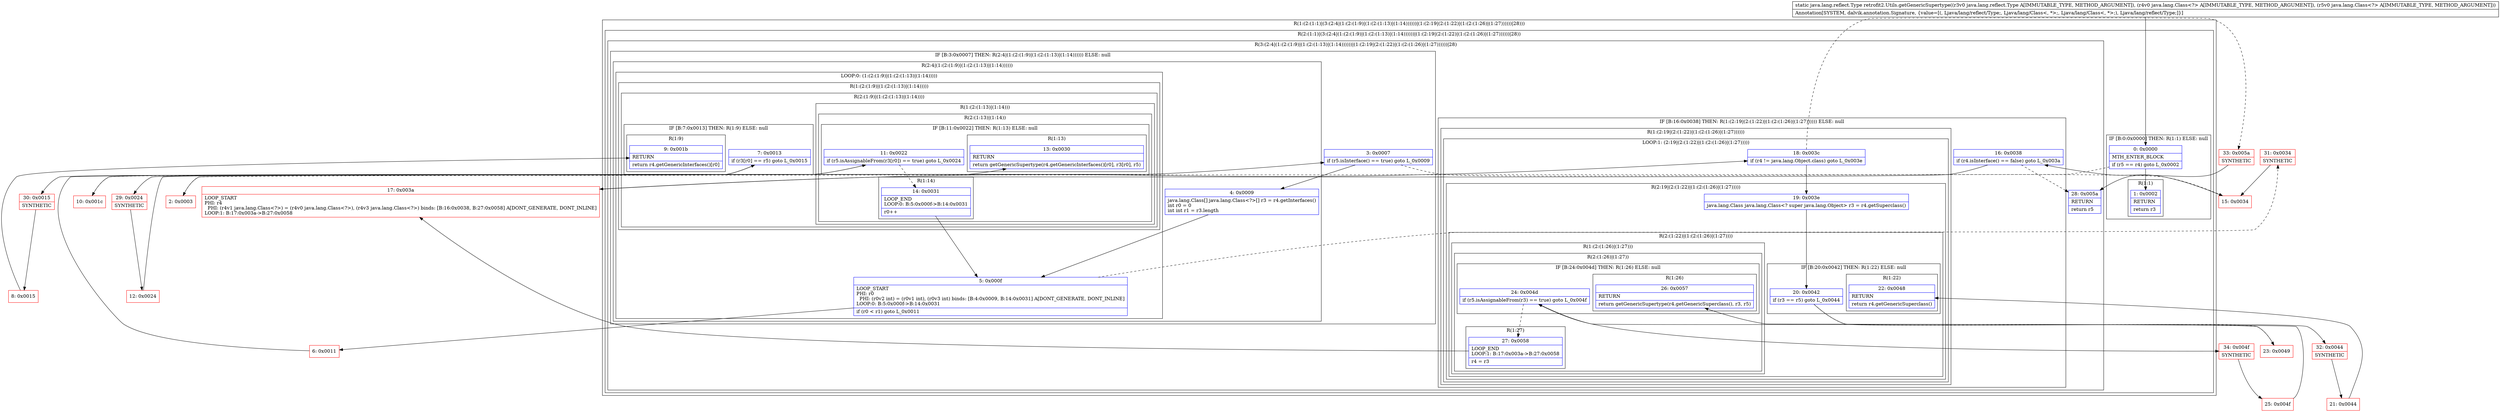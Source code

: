 digraph "CFG forretrofit2.Utils.getGenericSupertype(Ljava\/lang\/reflect\/Type;Ljava\/lang\/Class;Ljava\/lang\/Class;)Ljava\/lang\/reflect\/Type;" {
subgraph cluster_Region_388115990 {
label = "R(1:(2:(1:1)|(3:(2:4|(1:(2:(1:9)|(1:(2:(1:13)|(1:14))))))|(1:(2:19|(2:(1:22)|(1:(2:(1:26)|(1:27))))))|28)))";
node [shape=record,color=blue];
subgraph cluster_Region_912783641 {
label = "R(2:(1:1)|(3:(2:4|(1:(2:(1:9)|(1:(2:(1:13)|(1:14))))))|(1:(2:19|(2:(1:22)|(1:(2:(1:26)|(1:27))))))|28))";
node [shape=record,color=blue];
subgraph cluster_IfRegion_383266160 {
label = "IF [B:0:0x0000] THEN: R(1:1) ELSE: null";
node [shape=record,color=blue];
Node_0 [shape=record,label="{0\:\ 0x0000|MTH_ENTER_BLOCK\l|if (r5 == r4) goto L_0x0002\l}"];
subgraph cluster_Region_322580380 {
label = "R(1:1)";
node [shape=record,color=blue];
Node_1 [shape=record,label="{1\:\ 0x0002|RETURN\l|return r3\l}"];
}
}
subgraph cluster_Region_367980915 {
label = "R(3:(2:4|(1:(2:(1:9)|(1:(2:(1:13)|(1:14))))))|(1:(2:19|(2:(1:22)|(1:(2:(1:26)|(1:27))))))|28)";
node [shape=record,color=blue];
subgraph cluster_IfRegion_482897382 {
label = "IF [B:3:0x0007] THEN: R(2:4|(1:(2:(1:9)|(1:(2:(1:13)|(1:14)))))) ELSE: null";
node [shape=record,color=blue];
Node_3 [shape=record,label="{3\:\ 0x0007|if (r5.isInterface() == true) goto L_0x0009\l}"];
subgraph cluster_Region_46958573 {
label = "R(2:4|(1:(2:(1:9)|(1:(2:(1:13)|(1:14))))))";
node [shape=record,color=blue];
Node_4 [shape=record,label="{4\:\ 0x0009|java.lang.Class[] java.lang.Class\<?\>[] r3 = r4.getInterfaces()\lint r0 = 0\lint int r1 = r3.length\l}"];
subgraph cluster_LoopRegion_1670214026 {
label = "LOOP:0: (1:(2:(1:9)|(1:(2:(1:13)|(1:14)))))";
node [shape=record,color=blue];
Node_5 [shape=record,label="{5\:\ 0x000f|LOOP_START\lPHI: r0 \l  PHI: (r0v2 int) = (r0v1 int), (r0v3 int) binds: [B:4:0x0009, B:14:0x0031] A[DONT_GENERATE, DONT_INLINE]\lLOOP:0: B:5:0x000f\-\>B:14:0x0031\l|if (r0 \< r1) goto L_0x0011\l}"];
subgraph cluster_Region_1261199522 {
label = "R(1:(2:(1:9)|(1:(2:(1:13)|(1:14)))))";
node [shape=record,color=blue];
subgraph cluster_Region_153677972 {
label = "R(2:(1:9)|(1:(2:(1:13)|(1:14))))";
node [shape=record,color=blue];
subgraph cluster_IfRegion_211488914 {
label = "IF [B:7:0x0013] THEN: R(1:9) ELSE: null";
node [shape=record,color=blue];
Node_7 [shape=record,label="{7\:\ 0x0013|if (r3[r0] == r5) goto L_0x0015\l}"];
subgraph cluster_Region_1378191963 {
label = "R(1:9)";
node [shape=record,color=blue];
Node_9 [shape=record,label="{9\:\ 0x001b|RETURN\l|return r4.getGenericInterfaces()[r0]\l}"];
}
}
subgraph cluster_Region_1798303147 {
label = "R(1:(2:(1:13)|(1:14)))";
node [shape=record,color=blue];
subgraph cluster_Region_878119541 {
label = "R(2:(1:13)|(1:14))";
node [shape=record,color=blue];
subgraph cluster_IfRegion_1590130722 {
label = "IF [B:11:0x0022] THEN: R(1:13) ELSE: null";
node [shape=record,color=blue];
Node_11 [shape=record,label="{11\:\ 0x0022|if (r5.isAssignableFrom(r3[r0]) == true) goto L_0x0024\l}"];
subgraph cluster_Region_93879611 {
label = "R(1:13)";
node [shape=record,color=blue];
Node_13 [shape=record,label="{13\:\ 0x0030|RETURN\l|return getGenericSupertype(r4.getGenericInterfaces()[r0], r3[r0], r5)\l}"];
}
}
subgraph cluster_Region_935781097 {
label = "R(1:14)";
node [shape=record,color=blue];
Node_14 [shape=record,label="{14\:\ 0x0031|LOOP_END\lLOOP:0: B:5:0x000f\-\>B:14:0x0031\l|r0++\l}"];
}
}
}
}
}
}
}
}
subgraph cluster_IfRegion_483808557 {
label = "IF [B:16:0x0038] THEN: R(1:(2:19|(2:(1:22)|(1:(2:(1:26)|(1:27)))))) ELSE: null";
node [shape=record,color=blue];
Node_16 [shape=record,label="{16\:\ 0x0038|if (r4.isInterface() == false) goto L_0x003a\l}"];
subgraph cluster_Region_1387575923 {
label = "R(1:(2:19|(2:(1:22)|(1:(2:(1:26)|(1:27))))))";
node [shape=record,color=blue];
subgraph cluster_LoopRegion_1180845883 {
label = "LOOP:1: (2:19|(2:(1:22)|(1:(2:(1:26)|(1:27)))))";
node [shape=record,color=blue];
Node_18 [shape=record,label="{18\:\ 0x003c|if (r4 != java.lang.Object.class) goto L_0x003e\l}"];
subgraph cluster_Region_1719401613 {
label = "R(2:19|(2:(1:22)|(1:(2:(1:26)|(1:27)))))";
node [shape=record,color=blue];
Node_19 [shape=record,label="{19\:\ 0x003e|java.lang.Class java.lang.Class\<? super java.lang.Object\> r3 = r4.getSuperclass()\l}"];
subgraph cluster_Region_1256913184 {
label = "R(2:(1:22)|(1:(2:(1:26)|(1:27))))";
node [shape=record,color=blue];
subgraph cluster_IfRegion_398132569 {
label = "IF [B:20:0x0042] THEN: R(1:22) ELSE: null";
node [shape=record,color=blue];
Node_20 [shape=record,label="{20\:\ 0x0042|if (r3 == r5) goto L_0x0044\l}"];
subgraph cluster_Region_1690022509 {
label = "R(1:22)";
node [shape=record,color=blue];
Node_22 [shape=record,label="{22\:\ 0x0048|RETURN\l|return r4.getGenericSuperclass()\l}"];
}
}
subgraph cluster_Region_321649579 {
label = "R(1:(2:(1:26)|(1:27)))";
node [shape=record,color=blue];
subgraph cluster_Region_1201941866 {
label = "R(2:(1:26)|(1:27))";
node [shape=record,color=blue];
subgraph cluster_IfRegion_2125340408 {
label = "IF [B:24:0x004d] THEN: R(1:26) ELSE: null";
node [shape=record,color=blue];
Node_24 [shape=record,label="{24\:\ 0x004d|if (r5.isAssignableFrom(r3) == true) goto L_0x004f\l}"];
subgraph cluster_Region_1958008660 {
label = "R(1:26)";
node [shape=record,color=blue];
Node_26 [shape=record,label="{26\:\ 0x0057|RETURN\l|return getGenericSupertype(r4.getGenericSuperclass(), r3, r5)\l}"];
}
}
subgraph cluster_Region_1293075163 {
label = "R(1:27)";
node [shape=record,color=blue];
Node_27 [shape=record,label="{27\:\ 0x0058|LOOP_END\lLOOP:1: B:17:0x003a\-\>B:27:0x0058\l|r4 = r3\l}"];
}
}
}
}
}
}
}
}
Node_28 [shape=record,label="{28\:\ 0x005a|RETURN\l|return r5\l}"];
}
}
}
Node_2 [shape=record,color=red,label="{2\:\ 0x0003}"];
Node_6 [shape=record,color=red,label="{6\:\ 0x0011}"];
Node_8 [shape=record,color=red,label="{8\:\ 0x0015}"];
Node_10 [shape=record,color=red,label="{10\:\ 0x001c}"];
Node_12 [shape=record,color=red,label="{12\:\ 0x0024}"];
Node_15 [shape=record,color=red,label="{15\:\ 0x0034}"];
Node_17 [shape=record,color=red,label="{17\:\ 0x003a|LOOP_START\lPHI: r4 \l  PHI: (r4v1 java.lang.Class\<?\>) = (r4v0 java.lang.Class\<?\>), (r4v3 java.lang.Class\<?\>) binds: [B:16:0x0038, B:27:0x0058] A[DONT_GENERATE, DONT_INLINE]\lLOOP:1: B:17:0x003a\-\>B:27:0x0058\l}"];
Node_21 [shape=record,color=red,label="{21\:\ 0x0044}"];
Node_23 [shape=record,color=red,label="{23\:\ 0x0049}"];
Node_25 [shape=record,color=red,label="{25\:\ 0x004f}"];
Node_29 [shape=record,color=red,label="{29\:\ 0x0024|SYNTHETIC\l}"];
Node_30 [shape=record,color=red,label="{30\:\ 0x0015|SYNTHETIC\l}"];
Node_31 [shape=record,color=red,label="{31\:\ 0x0034|SYNTHETIC\l}"];
Node_32 [shape=record,color=red,label="{32\:\ 0x0044|SYNTHETIC\l}"];
Node_33 [shape=record,color=red,label="{33\:\ 0x005a|SYNTHETIC\l}"];
Node_34 [shape=record,color=red,label="{34\:\ 0x004f|SYNTHETIC\l}"];
MethodNode[shape=record,label="{static java.lang.reflect.Type retrofit2.Utils.getGenericSupertype((r3v0 java.lang.reflect.Type A[IMMUTABLE_TYPE, METHOD_ARGUMENT]), (r4v0 java.lang.Class\<?\> A[IMMUTABLE_TYPE, METHOD_ARGUMENT]), (r5v0 java.lang.Class\<?\> A[IMMUTABLE_TYPE, METHOD_ARGUMENT]))  | Annotation[SYSTEM, dalvik.annotation.Signature, \{value=[(, Ljava\/lang\/reflect\/Type;, Ljava\/lang\/Class\<, *\>;, Ljava\/lang\/Class\<, *\>;), Ljava\/lang\/reflect\/Type;]\}]\l}"];
MethodNode -> Node_0;
Node_0 -> Node_1;
Node_0 -> Node_2[style=dashed];
Node_3 -> Node_4;
Node_3 -> Node_15[style=dashed];
Node_4 -> Node_5;
Node_5 -> Node_6;
Node_5 -> Node_31[style=dashed];
Node_7 -> Node_10[style=dashed];
Node_7 -> Node_30;
Node_11 -> Node_14[style=dashed];
Node_11 -> Node_29;
Node_14 -> Node_5;
Node_16 -> Node_17;
Node_16 -> Node_28[style=dashed];
Node_18 -> Node_19;
Node_18 -> Node_33[style=dashed];
Node_19 -> Node_20;
Node_20 -> Node_23[style=dashed];
Node_20 -> Node_32;
Node_24 -> Node_27[style=dashed];
Node_24 -> Node_34;
Node_27 -> Node_17;
Node_2 -> Node_3;
Node_6 -> Node_7;
Node_8 -> Node_9;
Node_10 -> Node_11;
Node_12 -> Node_13;
Node_15 -> Node_16;
Node_17 -> Node_18;
Node_21 -> Node_22;
Node_23 -> Node_24;
Node_25 -> Node_26;
Node_29 -> Node_12;
Node_30 -> Node_8;
Node_31 -> Node_15;
Node_32 -> Node_21;
Node_33 -> Node_28;
Node_34 -> Node_25;
}

